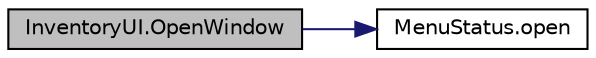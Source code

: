 digraph "InventoryUI.OpenWindow"
{
  edge [fontname="Helvetica",fontsize="10",labelfontname="Helvetica",labelfontsize="10"];
  node [fontname="Helvetica",fontsize="10",shape=record];
  rankdir="LR";
  Node6 [label="InventoryUI.OpenWindow",height=0.2,width=0.4,color="black", fillcolor="grey75", style="filled", fontcolor="black"];
  Node6 -> Node7 [color="midnightblue",fontsize="10",style="solid",fontname="Helvetica"];
  Node7 [label="MenuStatus.open",height=0.2,width=0.4,color="black", fillcolor="white", style="filled",URL="$class_menu_status.html#a7702810e98f5eae8e6661aec7344595e",tooltip="Open the specified menu. "];
}
